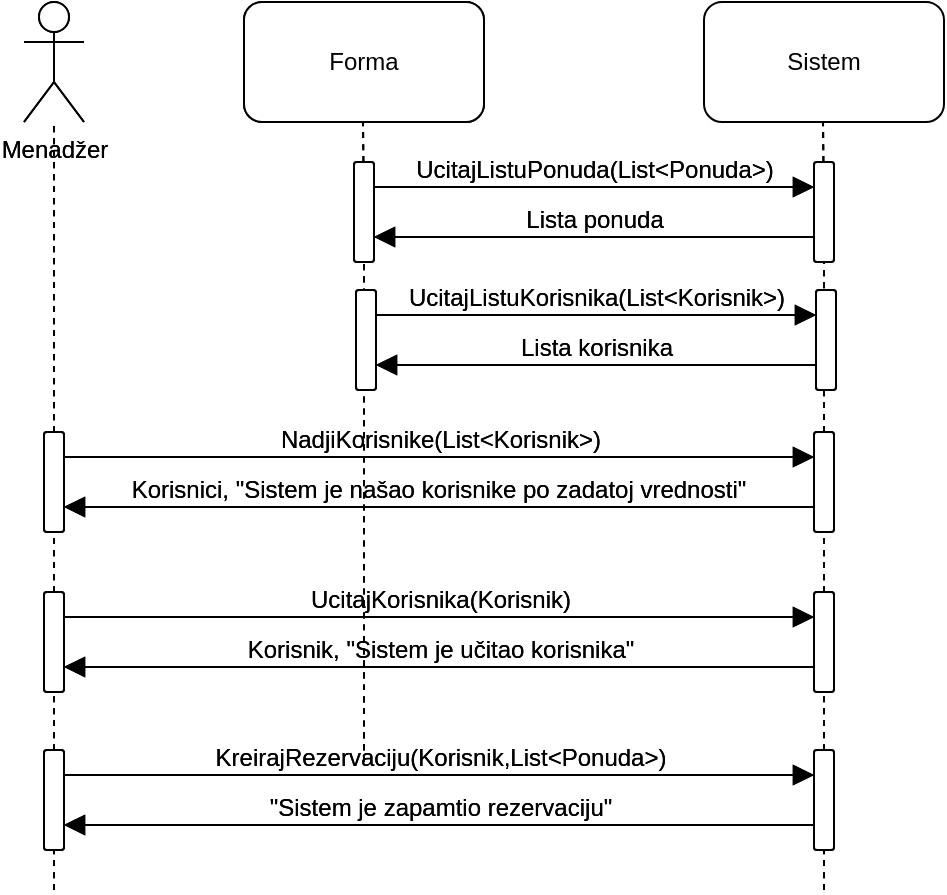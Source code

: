 <mxfile version="24.4.7" type="github">
  <diagram name="Page-1" id="2YBvvXClWsGukQMizWep">
    <mxGraphModel dx="522" dy="588" grid="1" gridSize="10" guides="1" tooltips="1" connect="1" arrows="1" fold="1" page="1" pageScale="1" pageWidth="850" pageHeight="1100" math="0" shadow="0">
      <root>
        <mxCell id="0" />
        <mxCell id="1" parent="0" />
        <mxCell id="YEEM2RJTBx1bhuOSEW0l-1" value="Menadžer" style="shape=umlActor;verticalLabelPosition=bottom;verticalAlign=top;html=1;outlineConnect=0;" parent="1" vertex="1">
          <mxGeometry x="40" y="40" width="30" height="60" as="geometry" />
        </mxCell>
        <mxCell id="YEEM2RJTBx1bhuOSEW0l-2" value="" style="endArrow=none;dashed=1;html=1;rounded=0;fontSize=12;startSize=8;endSize=8;curved=1;" parent="1" source="vn3jzW4ECJBIu7uXpiRa-1" edge="1">
          <mxGeometry width="50" height="50" relative="1" as="geometry">
            <mxPoint x="55" y="520" as="sourcePoint" />
            <mxPoint x="55" y="100" as="targetPoint" />
          </mxGeometry>
        </mxCell>
        <mxCell id="YEEM2RJTBx1bhuOSEW0l-3" value="Forma" style="rounded=1;whiteSpace=wrap;html=1;" parent="1" vertex="1">
          <mxGeometry x="150" y="40" width="120" height="60" as="geometry" />
        </mxCell>
        <mxCell id="YEEM2RJTBx1bhuOSEW0l-4" value="Sistem" style="rounded=1;whiteSpace=wrap;html=1;" parent="1" vertex="1">
          <mxGeometry x="380" y="40" width="120" height="60" as="geometry" />
        </mxCell>
        <mxCell id="YEEM2RJTBx1bhuOSEW0l-5" value="" style="endArrow=none;dashed=1;html=1;rounded=0;fontSize=12;startSize=8;endSize=8;curved=1;" parent="1" source="YEEM2RJTBx1bhuOSEW0l-7" edge="1">
          <mxGeometry width="50" height="50" relative="1" as="geometry">
            <mxPoint x="209.5" y="350" as="sourcePoint" />
            <mxPoint x="209.5" y="100" as="targetPoint" />
          </mxGeometry>
        </mxCell>
        <mxCell id="YEEM2RJTBx1bhuOSEW0l-6" value="" style="endArrow=none;dashed=1;html=1;rounded=0;fontSize=12;startSize=8;endSize=8;curved=1;" parent="1" source="YEEM2RJTBx1bhuOSEW0l-9" edge="1">
          <mxGeometry width="50" height="50" relative="1" as="geometry">
            <mxPoint x="439.5" y="350" as="sourcePoint" />
            <mxPoint x="439.5" y="100" as="targetPoint" />
          </mxGeometry>
        </mxCell>
        <mxCell id="YEEM2RJTBx1bhuOSEW0l-7" value="" style="rounded=1;whiteSpace=wrap;html=1;rotation=-90;" parent="1" vertex="1">
          <mxGeometry x="185" y="140" width="50" height="10" as="geometry" />
        </mxCell>
        <mxCell id="YEEM2RJTBx1bhuOSEW0l-10" value="" style="endArrow=none;dashed=1;html=1;rounded=0;fontSize=12;startSize=8;endSize=8;curved=1;" parent="1" source="YEEM2RJTBx1bhuOSEW0l-13" target="YEEM2RJTBx1bhuOSEW0l-9" edge="1">
          <mxGeometry width="50" height="50" relative="1" as="geometry">
            <mxPoint x="439.5" y="350" as="sourcePoint" />
            <mxPoint x="439.5" y="100" as="targetPoint" />
          </mxGeometry>
        </mxCell>
        <mxCell id="YEEM2RJTBx1bhuOSEW0l-9" value="" style="rounded=1;whiteSpace=wrap;html=1;rotation=-90;" parent="1" vertex="1">
          <mxGeometry x="415" y="140" width="50" height="10" as="geometry" />
        </mxCell>
        <mxCell id="YEEM2RJTBx1bhuOSEW0l-14" value="" style="endArrow=none;dashed=1;html=1;rounded=0;fontSize=12;startSize=8;endSize=8;curved=1;" parent="1" source="YEEM2RJTBx1bhuOSEW0l-17" target="YEEM2RJTBx1bhuOSEW0l-13" edge="1">
          <mxGeometry width="50" height="50" relative="1" as="geometry">
            <mxPoint x="439.5" y="405" as="sourcePoint" />
            <mxPoint x="440" y="225" as="targetPoint" />
          </mxGeometry>
        </mxCell>
        <mxCell id="YEEM2RJTBx1bhuOSEW0l-13" value="" style="rounded=1;whiteSpace=wrap;html=1;rotation=-90;" parent="1" vertex="1">
          <mxGeometry x="415" y="275" width="50" height="10" as="geometry" />
        </mxCell>
        <mxCell id="YEEM2RJTBx1bhuOSEW0l-16" value="" style="endArrow=none;dashed=1;html=1;rounded=0;fontSize=12;startSize=8;endSize=8;curved=1;entryX=0;entryY=0.5;entryDx=0;entryDy=0;" parent="1" target="YEEM2RJTBx1bhuOSEW0l-7" edge="1">
          <mxGeometry width="50" height="50" relative="1" as="geometry">
            <mxPoint x="210" y="420" as="sourcePoint" />
            <mxPoint x="210" y="330" as="targetPoint" />
          </mxGeometry>
        </mxCell>
        <mxCell id="YEEM2RJTBx1bhuOSEW0l-18" value="" style="endArrow=none;dashed=1;html=1;rounded=0;fontSize=12;startSize=8;endSize=8;curved=1;exitX=1;exitY=0.5;exitDx=0;exitDy=0;" parent="1" source="hrLlSWi1UARKcxIhK7bV-7" target="YEEM2RJTBx1bhuOSEW0l-17" edge="1">
          <mxGeometry width="50" height="50" relative="1" as="geometry">
            <mxPoint x="440" y="405" as="sourcePoint" />
            <mxPoint x="440" y="305" as="targetPoint" />
          </mxGeometry>
        </mxCell>
        <mxCell id="YEEM2RJTBx1bhuOSEW0l-17" value="" style="rounded=1;whiteSpace=wrap;html=1;rotation=-90;" parent="1" vertex="1">
          <mxGeometry x="415" y="355" width="50" height="10" as="geometry" />
        </mxCell>
        <mxCell id="YEEM2RJTBx1bhuOSEW0l-19" value="UcitajListuPonuda(List&amp;lt;Ponuda&amp;gt;)" style="html=1;verticalAlign=bottom;labelBackgroundColor=none;endArrow=block;endFill=1;rounded=0;fontSize=12;startSize=8;endSize=8;curved=1;entryX=0.75;entryY=0;entryDx=0;entryDy=0;exitX=0.75;exitY=1;exitDx=0;exitDy=0;" parent="1" source="YEEM2RJTBx1bhuOSEW0l-7" target="YEEM2RJTBx1bhuOSEW0l-9" edge="1">
          <mxGeometry width="160" relative="1" as="geometry">
            <mxPoint x="220" y="140" as="sourcePoint" />
            <mxPoint x="380" y="140" as="targetPoint" />
          </mxGeometry>
        </mxCell>
        <mxCell id="YEEM2RJTBx1bhuOSEW0l-20" value="Lista ponuda" style="html=1;verticalAlign=bottom;labelBackgroundColor=none;endArrow=block;endFill=1;rounded=0;fontSize=12;startSize=8;endSize=8;curved=1;entryX=0.25;entryY=1;entryDx=0;entryDy=0;exitX=0.25;exitY=0;exitDx=0;exitDy=0;" parent="1" source="YEEM2RJTBx1bhuOSEW0l-9" target="YEEM2RJTBx1bhuOSEW0l-7" edge="1">
          <mxGeometry width="160" relative="1" as="geometry">
            <mxPoint x="430" y="150" as="sourcePoint" />
            <mxPoint x="590" y="150" as="targetPoint" />
          </mxGeometry>
        </mxCell>
        <mxCell id="YEEM2RJTBx1bhuOSEW0l-21" value="NadjiKorisnike(List&amp;lt;Korisnik&amp;gt;)" style="html=1;verticalAlign=bottom;labelBackgroundColor=none;endArrow=block;endFill=1;rounded=0;fontSize=12;startSize=8;endSize=8;curved=1;entryX=0.75;entryY=0;entryDx=0;entryDy=0;exitX=0.75;exitY=1;exitDx=0;exitDy=0;" parent="1" source="vn3jzW4ECJBIu7uXpiRa-1" target="YEEM2RJTBx1bhuOSEW0l-13" edge="1">
          <mxGeometry x="0.003" width="160" relative="1" as="geometry">
            <mxPoint x="215" y="267.5" as="sourcePoint" />
            <mxPoint x="440" y="274" as="targetPoint" />
            <mxPoint as="offset" />
          </mxGeometry>
        </mxCell>
        <mxCell id="YEEM2RJTBx1bhuOSEW0l-22" value="Korisnici, &quot;Sistem je našao korisnike po zadatoj vrednosti&quot;" style="html=1;verticalAlign=bottom;labelBackgroundColor=none;endArrow=block;endFill=1;rounded=0;fontSize=12;startSize=8;endSize=8;curved=1;entryX=0.25;entryY=1;entryDx=0;entryDy=0;exitX=0.25;exitY=0;exitDx=0;exitDy=0;" parent="1" source="YEEM2RJTBx1bhuOSEW0l-13" target="vn3jzW4ECJBIu7uXpiRa-1" edge="1">
          <mxGeometry x="0.003" width="160" relative="1" as="geometry">
            <mxPoint x="430" y="295" as="sourcePoint" />
            <mxPoint x="215" y="292.5" as="targetPoint" />
            <mxPoint as="offset" />
          </mxGeometry>
        </mxCell>
        <mxCell id="YEEM2RJTBx1bhuOSEW0l-23" value="UcitajKorisnika(Korisnik)" style="html=1;verticalAlign=bottom;labelBackgroundColor=none;endArrow=block;endFill=1;rounded=0;fontSize=12;startSize=8;endSize=8;curved=1;entryX=0.75;entryY=0;entryDx=0;entryDy=0;exitX=0.75;exitY=1;exitDx=0;exitDy=0;" parent="1" source="vn3jzW4ECJBIu7uXpiRa-3" target="YEEM2RJTBx1bhuOSEW0l-17" edge="1">
          <mxGeometry width="160" relative="1" as="geometry">
            <mxPoint x="215" y="347.5" as="sourcePoint" />
            <mxPoint x="440" y="345" as="targetPoint" />
          </mxGeometry>
        </mxCell>
        <mxCell id="YEEM2RJTBx1bhuOSEW0l-24" value="Korisnik, &quot;Sistem je učitao korisnika&quot;" style="html=1;verticalAlign=bottom;labelBackgroundColor=none;endArrow=block;endFill=1;rounded=0;fontSize=12;startSize=8;endSize=8;curved=1;entryX=0.25;entryY=1;entryDx=0;entryDy=0;exitX=0.25;exitY=0;exitDx=0;exitDy=0;" parent="1" source="YEEM2RJTBx1bhuOSEW0l-17" target="vn3jzW4ECJBIu7uXpiRa-3" edge="1">
          <mxGeometry width="160" relative="1" as="geometry">
            <mxPoint x="430" y="375" as="sourcePoint" />
            <mxPoint x="215" y="372.5" as="targetPoint" />
          </mxGeometry>
        </mxCell>
        <mxCell id="vn3jzW4ECJBIu7uXpiRa-2" value="" style="endArrow=none;dashed=1;html=1;rounded=0;fontSize=12;startSize=8;endSize=8;curved=1;" parent="1" source="vn3jzW4ECJBIu7uXpiRa-3" target="vn3jzW4ECJBIu7uXpiRa-1" edge="1">
          <mxGeometry width="50" height="50" relative="1" as="geometry">
            <mxPoint x="55" y="445" as="sourcePoint" />
            <mxPoint x="55" y="155" as="targetPoint" />
          </mxGeometry>
        </mxCell>
        <mxCell id="vn3jzW4ECJBIu7uXpiRa-1" value="" style="rounded=1;whiteSpace=wrap;html=1;rotation=-90;" parent="1" vertex="1">
          <mxGeometry x="30" y="275" width="50" height="10" as="geometry" />
        </mxCell>
        <mxCell id="vn3jzW4ECJBIu7uXpiRa-4" value="" style="endArrow=none;dashed=1;html=1;rounded=0;fontSize=12;startSize=8;endSize=8;curved=1;exitX=1;exitY=0.5;exitDx=0;exitDy=0;" parent="1" source="hrLlSWi1UARKcxIhK7bV-12" target="vn3jzW4ECJBIu7uXpiRa-3" edge="1">
          <mxGeometry width="50" height="50" relative="1" as="geometry">
            <mxPoint x="55" y="405" as="sourcePoint" />
            <mxPoint x="55" y="305" as="targetPoint" />
          </mxGeometry>
        </mxCell>
        <mxCell id="vn3jzW4ECJBIu7uXpiRa-3" value="" style="rounded=1;whiteSpace=wrap;html=1;rotation=-90;" parent="1" vertex="1">
          <mxGeometry x="30" y="355" width="50" height="10" as="geometry" />
        </mxCell>
        <mxCell id="hrLlSWi1UARKcxIhK7bV-6" value="" style="endArrow=none;dashed=1;html=1;rounded=0;fontSize=12;startSize=8;endSize=8;curved=1;" parent="1" target="hrLlSWi1UARKcxIhK7bV-7" edge="1">
          <mxGeometry width="50" height="50" relative="1" as="geometry">
            <mxPoint x="440" y="484" as="sourcePoint" />
            <mxPoint x="440" y="384" as="targetPoint" />
          </mxGeometry>
        </mxCell>
        <mxCell id="hrLlSWi1UARKcxIhK7bV-7" value="" style="rounded=1;whiteSpace=wrap;html=1;rotation=-90;" parent="1" vertex="1">
          <mxGeometry x="415" y="434" width="50" height="10" as="geometry" />
        </mxCell>
        <mxCell id="hrLlSWi1UARKcxIhK7bV-8" value="KreirajRezervaciju(Korisnik,List&amp;lt;Ponuda&amp;gt;)" style="html=1;verticalAlign=bottom;labelBackgroundColor=none;endArrow=block;endFill=1;rounded=0;fontSize=12;startSize=8;endSize=8;curved=1;entryX=0.75;entryY=0;entryDx=0;entryDy=0;exitX=0.75;exitY=1;exitDx=0;exitDy=0;" parent="1" source="hrLlSWi1UARKcxIhK7bV-12" target="hrLlSWi1UARKcxIhK7bV-7" edge="1">
          <mxGeometry width="160" relative="1" as="geometry">
            <mxPoint x="215" y="426.5" as="sourcePoint" />
            <mxPoint x="440" y="424" as="targetPoint" />
          </mxGeometry>
        </mxCell>
        <mxCell id="hrLlSWi1UARKcxIhK7bV-9" value="&quot;Sistem je zapamtio rezervaciju&quot;" style="html=1;verticalAlign=bottom;labelBackgroundColor=none;endArrow=block;endFill=1;rounded=0;fontSize=12;startSize=8;endSize=8;curved=1;entryX=0.25;entryY=1;entryDx=0;entryDy=0;exitX=0.25;exitY=0;exitDx=0;exitDy=0;" parent="1" source="hrLlSWi1UARKcxIhK7bV-7" target="hrLlSWi1UARKcxIhK7bV-12" edge="1">
          <mxGeometry width="160" relative="1" as="geometry">
            <mxPoint x="430" y="454" as="sourcePoint" />
            <mxPoint x="215" y="451.5" as="targetPoint" />
          </mxGeometry>
        </mxCell>
        <mxCell id="hrLlSWi1UARKcxIhK7bV-11" value="" style="endArrow=none;dashed=1;html=1;rounded=0;fontSize=12;startSize=8;endSize=8;curved=1;" parent="1" target="hrLlSWi1UARKcxIhK7bV-12" edge="1">
          <mxGeometry width="50" height="50" relative="1" as="geometry">
            <mxPoint x="55" y="484" as="sourcePoint" />
            <mxPoint x="55" y="384" as="targetPoint" />
          </mxGeometry>
        </mxCell>
        <mxCell id="hrLlSWi1UARKcxIhK7bV-12" value="" style="rounded=1;whiteSpace=wrap;html=1;rotation=-90;" parent="1" vertex="1">
          <mxGeometry x="30" y="434" width="50" height="10" as="geometry" />
        </mxCell>
        <mxCell id="TiKnO-J2ULFNogHZbKts-1" value="" style="rounded=1;whiteSpace=wrap;html=1;rotation=-90;" parent="1" vertex="1">
          <mxGeometry x="186" y="204" width="50" height="10" as="geometry" />
        </mxCell>
        <mxCell id="TiKnO-J2ULFNogHZbKts-2" value="" style="rounded=1;whiteSpace=wrap;html=1;rotation=-90;" parent="1" vertex="1">
          <mxGeometry x="416" y="204" width="50" height="10" as="geometry" />
        </mxCell>
        <mxCell id="TiKnO-J2ULFNogHZbKts-3" value="UcitajListuKorisnika(List&amp;lt;Korisnik&amp;gt;)" style="html=1;verticalAlign=bottom;labelBackgroundColor=none;endArrow=block;endFill=1;rounded=0;fontSize=12;startSize=8;endSize=8;curved=1;entryX=0.75;entryY=0;entryDx=0;entryDy=0;exitX=0.75;exitY=1;exitDx=0;exitDy=0;" parent="1" source="TiKnO-J2ULFNogHZbKts-1" target="TiKnO-J2ULFNogHZbKts-2" edge="1">
          <mxGeometry width="160" relative="1" as="geometry">
            <mxPoint x="221" y="204" as="sourcePoint" />
            <mxPoint x="381" y="204" as="targetPoint" />
          </mxGeometry>
        </mxCell>
        <mxCell id="TiKnO-J2ULFNogHZbKts-4" value="Lista korisnika" style="html=1;verticalAlign=bottom;labelBackgroundColor=none;endArrow=block;endFill=1;rounded=0;fontSize=12;startSize=8;endSize=8;curved=1;entryX=0.25;entryY=1;entryDx=0;entryDy=0;exitX=0.25;exitY=0;exitDx=0;exitDy=0;" parent="1" source="TiKnO-J2ULFNogHZbKts-2" target="TiKnO-J2ULFNogHZbKts-1" edge="1">
          <mxGeometry width="160" relative="1" as="geometry">
            <mxPoint x="431" y="214" as="sourcePoint" />
            <mxPoint x="591" y="214" as="targetPoint" />
          </mxGeometry>
        </mxCell>
        <mxCell id="QKEqj9zbWLhx44pr6UtN-1" value="Menadžer" style="shape=umlActor;verticalLabelPosition=bottom;verticalAlign=top;html=1;outlineConnect=0;" vertex="1" parent="1">
          <mxGeometry x="40" y="40" width="30" height="60" as="geometry" />
        </mxCell>
        <mxCell id="QKEqj9zbWLhx44pr6UtN-2" value="" style="endArrow=none;dashed=1;html=1;rounded=0;fontSize=12;startSize=8;endSize=8;curved=1;" edge="1" parent="1" source="QKEqj9zbWLhx44pr6UtN-21">
          <mxGeometry width="50" height="50" relative="1" as="geometry">
            <mxPoint x="55" y="520" as="sourcePoint" />
            <mxPoint x="55" y="100" as="targetPoint" />
          </mxGeometry>
        </mxCell>
        <mxCell id="QKEqj9zbWLhx44pr6UtN-3" value="Forma" style="rounded=1;whiteSpace=wrap;html=1;" vertex="1" parent="1">
          <mxGeometry x="150" y="40" width="120" height="60" as="geometry" />
        </mxCell>
        <mxCell id="QKEqj9zbWLhx44pr6UtN-4" value="" style="endArrow=none;dashed=1;html=1;rounded=0;fontSize=12;startSize=8;endSize=8;curved=1;" edge="1" parent="1" source="QKEqj9zbWLhx44pr6UtN-6">
          <mxGeometry width="50" height="50" relative="1" as="geometry">
            <mxPoint x="209.5" y="350" as="sourcePoint" />
            <mxPoint x="209.5" y="100" as="targetPoint" />
          </mxGeometry>
        </mxCell>
        <mxCell id="QKEqj9zbWLhx44pr6UtN-5" value="" style="endArrow=none;dashed=1;html=1;rounded=0;fontSize=12;startSize=8;endSize=8;curved=1;" edge="1" parent="1" source="QKEqj9zbWLhx44pr6UtN-8">
          <mxGeometry width="50" height="50" relative="1" as="geometry">
            <mxPoint x="439.5" y="350" as="sourcePoint" />
            <mxPoint x="439.5" y="100" as="targetPoint" />
          </mxGeometry>
        </mxCell>
        <mxCell id="QKEqj9zbWLhx44pr6UtN-6" value="" style="rounded=1;whiteSpace=wrap;html=1;rotation=-90;" vertex="1" parent="1">
          <mxGeometry x="185" y="140" width="50" height="10" as="geometry" />
        </mxCell>
        <mxCell id="QKEqj9zbWLhx44pr6UtN-7" value="" style="endArrow=none;dashed=1;html=1;rounded=0;fontSize=12;startSize=8;endSize=8;curved=1;" edge="1" parent="1" source="QKEqj9zbWLhx44pr6UtN-10" target="QKEqj9zbWLhx44pr6UtN-8">
          <mxGeometry width="50" height="50" relative="1" as="geometry">
            <mxPoint x="439.5" y="350" as="sourcePoint" />
            <mxPoint x="439.5" y="100" as="targetPoint" />
          </mxGeometry>
        </mxCell>
        <mxCell id="QKEqj9zbWLhx44pr6UtN-8" value="" style="rounded=1;whiteSpace=wrap;html=1;rotation=-90;" vertex="1" parent="1">
          <mxGeometry x="415" y="140" width="50" height="10" as="geometry" />
        </mxCell>
        <mxCell id="QKEqj9zbWLhx44pr6UtN-9" value="" style="endArrow=none;dashed=1;html=1;rounded=0;fontSize=12;startSize=8;endSize=8;curved=1;" edge="1" parent="1" source="QKEqj9zbWLhx44pr6UtN-13" target="QKEqj9zbWLhx44pr6UtN-10">
          <mxGeometry width="50" height="50" relative="1" as="geometry">
            <mxPoint x="439.5" y="405" as="sourcePoint" />
            <mxPoint x="440" y="225" as="targetPoint" />
          </mxGeometry>
        </mxCell>
        <mxCell id="QKEqj9zbWLhx44pr6UtN-10" value="" style="rounded=1;whiteSpace=wrap;html=1;rotation=-90;" vertex="1" parent="1">
          <mxGeometry x="415" y="275" width="50" height="10" as="geometry" />
        </mxCell>
        <mxCell id="QKEqj9zbWLhx44pr6UtN-11" value="" style="endArrow=none;dashed=1;html=1;rounded=0;fontSize=12;startSize=8;endSize=8;curved=1;entryX=0;entryY=0.5;entryDx=0;entryDy=0;" edge="1" parent="1" target="QKEqj9zbWLhx44pr6UtN-6">
          <mxGeometry width="50" height="50" relative="1" as="geometry">
            <mxPoint x="210" y="420" as="sourcePoint" />
            <mxPoint x="210" y="330" as="targetPoint" />
          </mxGeometry>
        </mxCell>
        <mxCell id="QKEqj9zbWLhx44pr6UtN-12" value="" style="endArrow=none;dashed=1;html=1;rounded=0;fontSize=12;startSize=8;endSize=8;curved=1;exitX=1;exitY=0.5;exitDx=0;exitDy=0;" edge="1" parent="1" source="QKEqj9zbWLhx44pr6UtN-25" target="QKEqj9zbWLhx44pr6UtN-13">
          <mxGeometry width="50" height="50" relative="1" as="geometry">
            <mxPoint x="440" y="405" as="sourcePoint" />
            <mxPoint x="440" y="305" as="targetPoint" />
          </mxGeometry>
        </mxCell>
        <mxCell id="QKEqj9zbWLhx44pr6UtN-13" value="" style="rounded=1;whiteSpace=wrap;html=1;rotation=-90;" vertex="1" parent="1">
          <mxGeometry x="415" y="355" width="50" height="10" as="geometry" />
        </mxCell>
        <mxCell id="QKEqj9zbWLhx44pr6UtN-14" value="UcitajListuPonuda(List&amp;lt;Ponuda&amp;gt;)" style="html=1;verticalAlign=bottom;labelBackgroundColor=none;endArrow=block;endFill=1;rounded=0;fontSize=12;startSize=8;endSize=8;curved=1;entryX=0.75;entryY=0;entryDx=0;entryDy=0;exitX=0.75;exitY=1;exitDx=0;exitDy=0;" edge="1" parent="1" source="QKEqj9zbWLhx44pr6UtN-6" target="QKEqj9zbWLhx44pr6UtN-8">
          <mxGeometry width="160" relative="1" as="geometry">
            <mxPoint x="220" y="140" as="sourcePoint" />
            <mxPoint x="380" y="140" as="targetPoint" />
          </mxGeometry>
        </mxCell>
        <mxCell id="QKEqj9zbWLhx44pr6UtN-15" value="Lista ponuda" style="html=1;verticalAlign=bottom;labelBackgroundColor=none;endArrow=block;endFill=1;rounded=0;fontSize=12;startSize=8;endSize=8;curved=1;entryX=0.25;entryY=1;entryDx=0;entryDy=0;exitX=0.25;exitY=0;exitDx=0;exitDy=0;" edge="1" parent="1" source="QKEqj9zbWLhx44pr6UtN-8" target="QKEqj9zbWLhx44pr6UtN-6">
          <mxGeometry width="160" relative="1" as="geometry">
            <mxPoint x="430" y="150" as="sourcePoint" />
            <mxPoint x="590" y="150" as="targetPoint" />
          </mxGeometry>
        </mxCell>
        <mxCell id="QKEqj9zbWLhx44pr6UtN-16" value="NadjiKorisnike(List&amp;lt;Korisnik&amp;gt;)" style="html=1;verticalAlign=bottom;labelBackgroundColor=none;endArrow=block;endFill=1;rounded=0;fontSize=12;startSize=8;endSize=8;curved=1;entryX=0.75;entryY=0;entryDx=0;entryDy=0;exitX=0.75;exitY=1;exitDx=0;exitDy=0;" edge="1" parent="1" source="QKEqj9zbWLhx44pr6UtN-21" target="QKEqj9zbWLhx44pr6UtN-10">
          <mxGeometry x="0.003" width="160" relative="1" as="geometry">
            <mxPoint x="215" y="267.5" as="sourcePoint" />
            <mxPoint x="440" y="274" as="targetPoint" />
            <mxPoint as="offset" />
          </mxGeometry>
        </mxCell>
        <mxCell id="QKEqj9zbWLhx44pr6UtN-17" value="Korisnici, &quot;Sistem je našao korisnike po zadatoj vrednosti&quot;" style="html=1;verticalAlign=bottom;labelBackgroundColor=none;endArrow=block;endFill=1;rounded=0;fontSize=12;startSize=8;endSize=8;curved=1;entryX=0.25;entryY=1;entryDx=0;entryDy=0;exitX=0.25;exitY=0;exitDx=0;exitDy=0;" edge="1" parent="1" source="QKEqj9zbWLhx44pr6UtN-10" target="QKEqj9zbWLhx44pr6UtN-21">
          <mxGeometry x="0.003" width="160" relative="1" as="geometry">
            <mxPoint x="430" y="295" as="sourcePoint" />
            <mxPoint x="215" y="292.5" as="targetPoint" />
            <mxPoint as="offset" />
          </mxGeometry>
        </mxCell>
        <mxCell id="QKEqj9zbWLhx44pr6UtN-18" value="UcitajKorisnika(Korisnik)" style="html=1;verticalAlign=bottom;labelBackgroundColor=none;endArrow=block;endFill=1;rounded=0;fontSize=12;startSize=8;endSize=8;curved=1;entryX=0.75;entryY=0;entryDx=0;entryDy=0;exitX=0.75;exitY=1;exitDx=0;exitDy=0;" edge="1" parent="1" source="QKEqj9zbWLhx44pr6UtN-23" target="QKEqj9zbWLhx44pr6UtN-13">
          <mxGeometry width="160" relative="1" as="geometry">
            <mxPoint x="215" y="347.5" as="sourcePoint" />
            <mxPoint x="440" y="345" as="targetPoint" />
          </mxGeometry>
        </mxCell>
        <mxCell id="QKEqj9zbWLhx44pr6UtN-19" value="Korisnik, &quot;Sistem je učitao korisnika&quot;" style="html=1;verticalAlign=bottom;labelBackgroundColor=none;endArrow=block;endFill=1;rounded=0;fontSize=12;startSize=8;endSize=8;curved=1;entryX=0.25;entryY=1;entryDx=0;entryDy=0;exitX=0.25;exitY=0;exitDx=0;exitDy=0;" edge="1" parent="1" source="QKEqj9zbWLhx44pr6UtN-13" target="QKEqj9zbWLhx44pr6UtN-23">
          <mxGeometry width="160" relative="1" as="geometry">
            <mxPoint x="430" y="375" as="sourcePoint" />
            <mxPoint x="215" y="372.5" as="targetPoint" />
          </mxGeometry>
        </mxCell>
        <mxCell id="QKEqj9zbWLhx44pr6UtN-20" value="" style="endArrow=none;dashed=1;html=1;rounded=0;fontSize=12;startSize=8;endSize=8;curved=1;" edge="1" parent="1" source="QKEqj9zbWLhx44pr6UtN-23" target="QKEqj9zbWLhx44pr6UtN-21">
          <mxGeometry width="50" height="50" relative="1" as="geometry">
            <mxPoint x="55" y="445" as="sourcePoint" />
            <mxPoint x="55" y="155" as="targetPoint" />
          </mxGeometry>
        </mxCell>
        <mxCell id="QKEqj9zbWLhx44pr6UtN-21" value="" style="rounded=1;whiteSpace=wrap;html=1;rotation=-90;" vertex="1" parent="1">
          <mxGeometry x="30" y="275" width="50" height="10" as="geometry" />
        </mxCell>
        <mxCell id="QKEqj9zbWLhx44pr6UtN-22" value="" style="endArrow=none;dashed=1;html=1;rounded=0;fontSize=12;startSize=8;endSize=8;curved=1;exitX=1;exitY=0.5;exitDx=0;exitDy=0;" edge="1" parent="1" source="QKEqj9zbWLhx44pr6UtN-29" target="QKEqj9zbWLhx44pr6UtN-23">
          <mxGeometry width="50" height="50" relative="1" as="geometry">
            <mxPoint x="55" y="405" as="sourcePoint" />
            <mxPoint x="55" y="305" as="targetPoint" />
          </mxGeometry>
        </mxCell>
        <mxCell id="QKEqj9zbWLhx44pr6UtN-23" value="" style="rounded=1;whiteSpace=wrap;html=1;rotation=-90;" vertex="1" parent="1">
          <mxGeometry x="30" y="355" width="50" height="10" as="geometry" />
        </mxCell>
        <mxCell id="QKEqj9zbWLhx44pr6UtN-24" value="" style="endArrow=none;dashed=1;html=1;rounded=0;fontSize=12;startSize=8;endSize=8;curved=1;" edge="1" parent="1" target="QKEqj9zbWLhx44pr6UtN-25">
          <mxGeometry width="50" height="50" relative="1" as="geometry">
            <mxPoint x="440" y="484" as="sourcePoint" />
            <mxPoint x="440" y="384" as="targetPoint" />
          </mxGeometry>
        </mxCell>
        <mxCell id="QKEqj9zbWLhx44pr6UtN-25" value="" style="rounded=1;whiteSpace=wrap;html=1;rotation=-90;" vertex="1" parent="1">
          <mxGeometry x="415" y="434" width="50" height="10" as="geometry" />
        </mxCell>
        <mxCell id="QKEqj9zbWLhx44pr6UtN-26" value="KreirajRezervaciju(Korisnik,List&amp;lt;Ponuda&amp;gt;)" style="html=1;verticalAlign=bottom;labelBackgroundColor=none;endArrow=block;endFill=1;rounded=0;fontSize=12;startSize=8;endSize=8;curved=1;entryX=0.75;entryY=0;entryDx=0;entryDy=0;exitX=0.75;exitY=1;exitDx=0;exitDy=0;" edge="1" parent="1" source="QKEqj9zbWLhx44pr6UtN-29" target="QKEqj9zbWLhx44pr6UtN-25">
          <mxGeometry width="160" relative="1" as="geometry">
            <mxPoint x="215" y="426.5" as="sourcePoint" />
            <mxPoint x="440" y="424" as="targetPoint" />
          </mxGeometry>
        </mxCell>
        <mxCell id="QKEqj9zbWLhx44pr6UtN-27" value="&quot;Sistem je zapamtio rezervaciju&quot;" style="html=1;verticalAlign=bottom;labelBackgroundColor=none;endArrow=block;endFill=1;rounded=0;fontSize=12;startSize=8;endSize=8;curved=1;entryX=0.25;entryY=1;entryDx=0;entryDy=0;exitX=0.25;exitY=0;exitDx=0;exitDy=0;" edge="1" parent="1" source="QKEqj9zbWLhx44pr6UtN-25" target="QKEqj9zbWLhx44pr6UtN-29">
          <mxGeometry width="160" relative="1" as="geometry">
            <mxPoint x="430" y="454" as="sourcePoint" />
            <mxPoint x="215" y="451.5" as="targetPoint" />
          </mxGeometry>
        </mxCell>
        <mxCell id="QKEqj9zbWLhx44pr6UtN-28" value="" style="endArrow=none;dashed=1;html=1;rounded=0;fontSize=12;startSize=8;endSize=8;curved=1;" edge="1" parent="1" target="QKEqj9zbWLhx44pr6UtN-29">
          <mxGeometry width="50" height="50" relative="1" as="geometry">
            <mxPoint x="55" y="484" as="sourcePoint" />
            <mxPoint x="55" y="384" as="targetPoint" />
          </mxGeometry>
        </mxCell>
        <mxCell id="QKEqj9zbWLhx44pr6UtN-29" value="" style="rounded=1;whiteSpace=wrap;html=1;rotation=-90;" vertex="1" parent="1">
          <mxGeometry x="30" y="434" width="50" height="10" as="geometry" />
        </mxCell>
        <mxCell id="QKEqj9zbWLhx44pr6UtN-30" value="" style="rounded=1;whiteSpace=wrap;html=1;rotation=-90;" vertex="1" parent="1">
          <mxGeometry x="186" y="204" width="50" height="10" as="geometry" />
        </mxCell>
        <mxCell id="QKEqj9zbWLhx44pr6UtN-31" value="" style="rounded=1;whiteSpace=wrap;html=1;rotation=-90;" vertex="1" parent="1">
          <mxGeometry x="416" y="204" width="50" height="10" as="geometry" />
        </mxCell>
        <mxCell id="QKEqj9zbWLhx44pr6UtN-32" value="UcitajListuKorisnika(List&amp;lt;Korisnik&amp;gt;)" style="html=1;verticalAlign=bottom;labelBackgroundColor=none;endArrow=block;endFill=1;rounded=0;fontSize=12;startSize=8;endSize=8;curved=1;entryX=0.75;entryY=0;entryDx=0;entryDy=0;exitX=0.75;exitY=1;exitDx=0;exitDy=0;" edge="1" parent="1" source="QKEqj9zbWLhx44pr6UtN-30" target="QKEqj9zbWLhx44pr6UtN-31">
          <mxGeometry width="160" relative="1" as="geometry">
            <mxPoint x="221" y="204" as="sourcePoint" />
            <mxPoint x="381" y="204" as="targetPoint" />
          </mxGeometry>
        </mxCell>
        <mxCell id="QKEqj9zbWLhx44pr6UtN-33" value="Lista korisnika" style="html=1;verticalAlign=bottom;labelBackgroundColor=none;endArrow=block;endFill=1;rounded=0;fontSize=12;startSize=8;endSize=8;curved=1;entryX=0.25;entryY=1;entryDx=0;entryDy=0;exitX=0.25;exitY=0;exitDx=0;exitDy=0;" edge="1" parent="1" source="QKEqj9zbWLhx44pr6UtN-31" target="QKEqj9zbWLhx44pr6UtN-30">
          <mxGeometry width="160" relative="1" as="geometry">
            <mxPoint x="431" y="214" as="sourcePoint" />
            <mxPoint x="591" y="214" as="targetPoint" />
          </mxGeometry>
        </mxCell>
      </root>
    </mxGraphModel>
  </diagram>
</mxfile>
